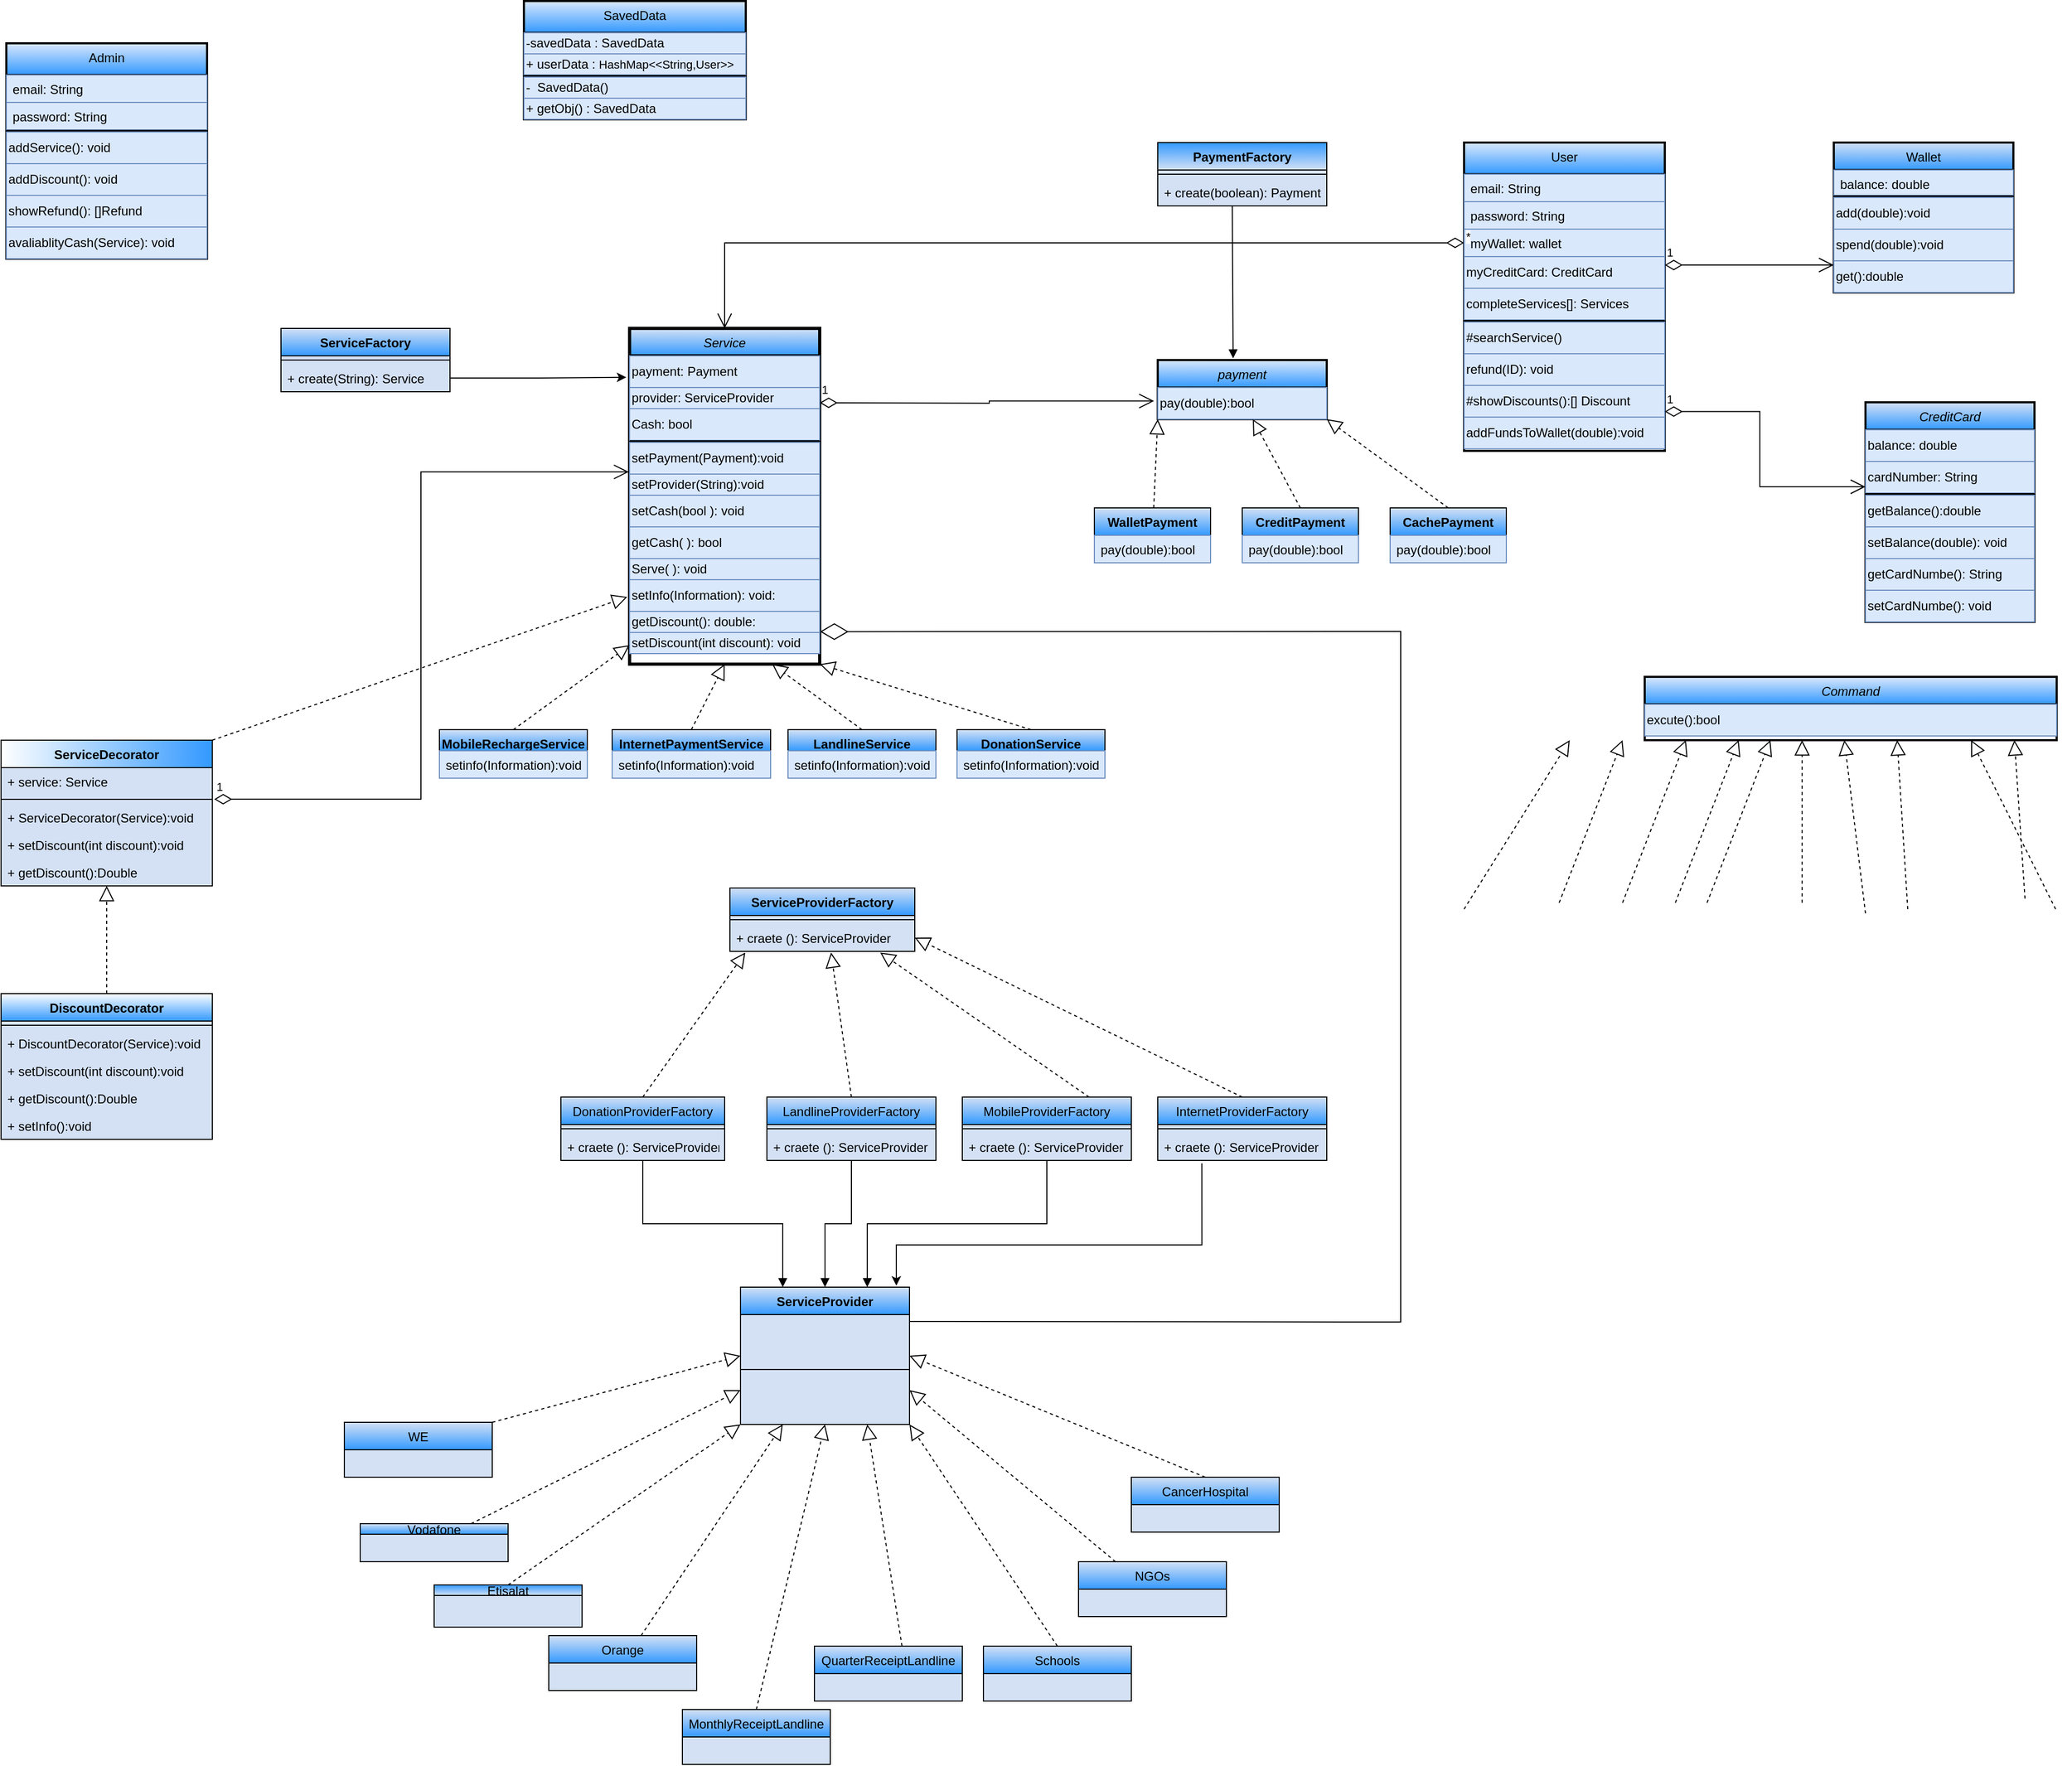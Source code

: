 <mxfile version="13.9.9" type="device"><diagram id="C5RBs43oDa-KdzZeNtuy" name="Page-1"><mxGraphModel dx="5171" dy="4553" grid="1" gridSize="10" guides="1" tooltips="1" connect="1" arrows="1" fold="1" page="1" pageScale="1" pageWidth="827" pageHeight="1169" math="0" shadow="0"><root><mxCell id="WIyWlLk6GJQsqaUBKTNV-0"/><mxCell id="WIyWlLk6GJQsqaUBKTNV-1" parent="WIyWlLk6GJQsqaUBKTNV-0"/><mxCell id="zkfFHV4jXpPFQw0GAbJ--0" value="CreditCard" style="swimlane;fontStyle=2;align=center;verticalAlign=top;childLayout=stackLayout;horizontal=1;startSize=26;horizontalStack=0;resizeParent=1;resizeLast=0;collapsible=1;marginBottom=0;rounded=0;shadow=0;strokeWidth=2;fillColor=#D4E1F5;strokeColor=#000000;gradientColor=#3399FF;" parent="WIyWlLk6GJQsqaUBKTNV-1" vertex="1"><mxGeometry x="1450" y="-10" width="160" height="208" as="geometry"><mxRectangle x="230" y="140" width="160" height="26" as="alternateBounds"/></mxGeometry></mxCell><mxCell id="mwWMlsjXjRJXWBrL6LxH-0" value="balance: double" style="text;html=1;align=left;verticalAlign=middle;resizable=0;points=[];autosize=1;strokeColor=#6c8ebf;fillColor=#dae8fc;" parent="zkfFHV4jXpPFQw0GAbJ--0" vertex="1"><mxGeometry y="26" width="160" height="30" as="geometry"/></mxCell><mxCell id="mwWMlsjXjRJXWBrL6LxH-2" value="cardNumber: String" style="text;html=1;align=left;verticalAlign=middle;resizable=0;points=[];autosize=1;strokeColor=#6c8ebf;fillColor=#dae8fc;" parent="zkfFHV4jXpPFQw0GAbJ--0" vertex="1"><mxGeometry y="56" width="160" height="30" as="geometry"/></mxCell><mxCell id="mwWMlsjXjRJXWBrL6LxH-52" value="" style="line;html=1;strokeWidth=2;align=left;verticalAlign=middle;spacingTop=-1;spacingLeft=3;spacingRight=3;rotatable=0;labelPosition=right;points=[];portConstraint=eastwest;" parent="zkfFHV4jXpPFQw0GAbJ--0" vertex="1"><mxGeometry y="86" width="160" height="2" as="geometry"/></mxCell><mxCell id="mwWMlsjXjRJXWBrL6LxH-3" value="getBalance():double" style="text;html=1;align=left;verticalAlign=middle;resizable=0;points=[];autosize=1;strokeColor=#6c8ebf;fillColor=#dae8fc;" parent="zkfFHV4jXpPFQw0GAbJ--0" vertex="1"><mxGeometry y="88" width="160" height="30" as="geometry"/></mxCell><mxCell id="mwWMlsjXjRJXWBrL6LxH-5" value="setBalance(double): void" style="text;html=1;align=left;verticalAlign=middle;resizable=0;points=[];autosize=1;strokeColor=#6c8ebf;fillColor=#dae8fc;" parent="zkfFHV4jXpPFQw0GAbJ--0" vertex="1"><mxGeometry y="118" width="160" height="30" as="geometry"/></mxCell><mxCell id="mwWMlsjXjRJXWBrL6LxH-6" value="getCardNumbe(): String" style="text;html=1;align=left;verticalAlign=middle;resizable=0;points=[];autosize=1;strokeColor=#6c8ebf;fillColor=#dae8fc;" parent="zkfFHV4jXpPFQw0GAbJ--0" vertex="1"><mxGeometry y="148" width="160" height="30" as="geometry"/></mxCell><mxCell id="mwWMlsjXjRJXWBrL6LxH-7" value="setCardNumbe(): void" style="text;html=1;align=left;verticalAlign=middle;resizable=0;points=[];autosize=1;strokeColor=#6c8ebf;fillColor=#dae8fc;" parent="zkfFHV4jXpPFQw0GAbJ--0" vertex="1"><mxGeometry y="178" width="160" height="30" as="geometry"/></mxCell><mxCell id="zkfFHV4jXpPFQw0GAbJ--17" value="User" style="swimlane;fontStyle=0;align=center;verticalAlign=top;childLayout=stackLayout;horizontal=1;startSize=30;horizontalStack=0;resizeParent=1;resizeLast=0;collapsible=1;marginBottom=0;rounded=0;shadow=0;strokeWidth=2;fillColor=#dae8fc;strokeColor=#000000;gradientColor=#3399FF;" parent="WIyWlLk6GJQsqaUBKTNV-1" vertex="1"><mxGeometry x="1070" y="-256" width="190" height="292" as="geometry"><mxRectangle x="550" y="140" width="160" height="26" as="alternateBounds"/></mxGeometry></mxCell><mxCell id="zkfFHV4jXpPFQw0GAbJ--18" value="email: String" style="text;align=left;verticalAlign=top;spacingLeft=4;spacingRight=4;overflow=hidden;rotatable=0;points=[[0,0.5],[1,0.5]];portConstraint=eastwest;fillColor=#dae8fc;strokeColor=#6c8ebf;" parent="zkfFHV4jXpPFQw0GAbJ--17" vertex="1"><mxGeometry y="30" width="190" height="26" as="geometry"/></mxCell><mxCell id="zkfFHV4jXpPFQw0GAbJ--20" value="password: String" style="text;align=left;verticalAlign=top;spacingLeft=4;spacingRight=4;overflow=hidden;rotatable=0;points=[[0,0.5],[1,0.5]];portConstraint=eastwest;rounded=0;shadow=0;html=0;fillColor=#dae8fc;strokeColor=#6c8ebf;" parent="zkfFHV4jXpPFQw0GAbJ--17" vertex="1"><mxGeometry y="56" width="190" height="26" as="geometry"/></mxCell><mxCell id="zkfFHV4jXpPFQw0GAbJ--19" value="myWallet: wallet&#10;" style="text;align=left;verticalAlign=top;spacingLeft=4;spacingRight=4;overflow=hidden;rotatable=0;points=[[0,0.5],[1,0.5]];portConstraint=eastwest;rounded=0;shadow=0;html=0;fillColor=#dae8fc;strokeColor=#6c8ebf;" parent="zkfFHV4jXpPFQw0GAbJ--17" vertex="1"><mxGeometry y="82" width="190" height="26" as="geometry"/></mxCell><mxCell id="84-6VIBdu4MTvSc-ypw_-46" value="&lt;div style=&quot;&quot;&gt;myCreditCard: CreditCard&lt;/div&gt;" style="text;html=1;align=left;verticalAlign=middle;resizable=0;points=[];autosize=1;strokeColor=#6c8ebf;fillColor=#dae8fc;fontSize=12;" parent="zkfFHV4jXpPFQw0GAbJ--17" vertex="1"><mxGeometry y="108" width="190" height="30" as="geometry"/></mxCell><mxCell id="wg3ZNqUoVr1V4Hji6CS1-9" value="&lt;div style=&quot;&quot;&gt;completeServices[]: Services&lt;br&gt;&lt;/div&gt;" style="text;html=1;align=left;verticalAlign=middle;resizable=0;points=[];autosize=1;strokeColor=#6c8ebf;fillColor=#dae8fc;fontSize=12;strokeWidth=1;" parent="zkfFHV4jXpPFQw0GAbJ--17" vertex="1"><mxGeometry y="138" width="190" height="30" as="geometry"/></mxCell><mxCell id="zkfFHV4jXpPFQw0GAbJ--23" value="" style="line;html=1;strokeWidth=2;align=left;verticalAlign=middle;spacingTop=-1;spacingLeft=3;spacingRight=3;rotatable=0;labelPosition=right;points=[];portConstraint=eastwest;" parent="zkfFHV4jXpPFQw0GAbJ--17" vertex="1"><mxGeometry y="168" width="190" height="2" as="geometry"/></mxCell><mxCell id="wg3ZNqUoVr1V4Hji6CS1-10" value="&lt;div style=&quot;&quot;&gt;#searchService()&lt;/div&gt;" style="text;html=1;align=left;verticalAlign=middle;resizable=0;points=[];autosize=1;strokeColor=#6c8ebf;fillColor=#dae8fc;fontSize=12;" parent="zkfFHV4jXpPFQw0GAbJ--17" vertex="1"><mxGeometry y="170" width="190" height="30" as="geometry"/></mxCell><mxCell id="wg3ZNqUoVr1V4Hji6CS1-11" value="&lt;div style=&quot;&quot;&gt;refund(ID): void&lt;/div&gt;" style="text;html=1;align=left;verticalAlign=middle;resizable=0;points=[];autosize=1;strokeColor=#6c8ebf;fillColor=#dae8fc;fontSize=12;" parent="zkfFHV4jXpPFQw0GAbJ--17" vertex="1"><mxGeometry y="200" width="190" height="30" as="geometry"/></mxCell><mxCell id="wg3ZNqUoVr1V4Hji6CS1-12" value="&lt;div style=&quot;&quot;&gt;#showDiscounts():[] Discount&lt;/div&gt;" style="text;html=1;align=left;verticalAlign=middle;resizable=0;points=[];autosize=1;strokeColor=#6c8ebf;fillColor=#dae8fc;fontSize=12;" parent="zkfFHV4jXpPFQw0GAbJ--17" vertex="1"><mxGeometry y="230" width="190" height="30" as="geometry"/></mxCell><mxCell id="wg3ZNqUoVr1V4Hji6CS1-23" value="&lt;div style=&quot;&quot;&gt;addFundsToWallet(double):void&lt;/div&gt;" style="text;html=1;align=left;verticalAlign=middle;resizable=0;points=[];autosize=1;strokeColor=#6c8ebf;fillColor=#dae8fc;fontSize=12;" parent="zkfFHV4jXpPFQw0GAbJ--17" vertex="1"><mxGeometry y="260" width="190" height="30" as="geometry"/></mxCell><mxCell id="84-6VIBdu4MTvSc-ypw_-15" value="Wallet" style="swimlane;fontStyle=0;align=center;verticalAlign=top;childLayout=stackLayout;horizontal=1;startSize=26;horizontalStack=0;resizeParent=1;resizeLast=0;collapsible=1;marginBottom=0;rounded=0;shadow=0;strokeWidth=2;fillColor=#D4E1F5;gradientColor=#3399FF;strokeColor=#000000;" parent="WIyWlLk6GJQsqaUBKTNV-1" vertex="1"><mxGeometry x="1420" y="-256" width="170" height="142" as="geometry"><mxRectangle x="550" y="140" width="160" height="26" as="alternateBounds"/></mxGeometry></mxCell><mxCell id="84-6VIBdu4MTvSc-ypw_-16" value="balance: double" style="text;align=left;verticalAlign=top;spacingLeft=4;spacingRight=4;overflow=hidden;rotatable=0;points=[[0,0.5],[1,0.5]];portConstraint=eastwest;fillColor=#dae8fc;strokeColor=#6c8ebf;" parent="84-6VIBdu4MTvSc-ypw_-15" vertex="1"><mxGeometry y="26" width="170" height="24" as="geometry"/></mxCell><mxCell id="mwWMlsjXjRJXWBrL6LxH-51" value="" style="line;html=1;strokeWidth=2;align=left;verticalAlign=middle;spacingTop=-1;spacingLeft=3;spacingRight=3;rotatable=0;labelPosition=right;points=[];portConstraint=eastwest;" parent="84-6VIBdu4MTvSc-ypw_-15" vertex="1"><mxGeometry y="50" width="170" height="2" as="geometry"/></mxCell><mxCell id="wg3ZNqUoVr1V4Hji6CS1-0" value="add(double):void" style="text;html=1;align=left;verticalAlign=middle;resizable=0;points=[];autosize=1;strokeColor=#6c8ebf;fillColor=#dae8fc;strokeWidth=1;" parent="84-6VIBdu4MTvSc-ypw_-15" vertex="1"><mxGeometry y="52" width="170" height="30" as="geometry"/></mxCell><mxCell id="wg3ZNqUoVr1V4Hji6CS1-1" value="spend(double):void" style="text;html=1;align=left;verticalAlign=middle;resizable=0;points=[];autosize=1;strokeColor=#6c8ebf;fillColor=#dae8fc;" parent="84-6VIBdu4MTvSc-ypw_-15" vertex="1"><mxGeometry y="82" width="170" height="30" as="geometry"/></mxCell><mxCell id="wg3ZNqUoVr1V4Hji6CS1-2" value="get():double" style="text;html=1;align=left;verticalAlign=middle;resizable=0;points=[];autosize=1;strokeColor=#6c8ebf;fillColor=#dae8fc;" parent="84-6VIBdu4MTvSc-ypw_-15" vertex="1"><mxGeometry y="112" width="170" height="30" as="geometry"/></mxCell><mxCell id="84-6VIBdu4MTvSc-ypw_-31" value="payment" style="swimlane;fontStyle=2;align=center;verticalAlign=top;childLayout=stackLayout;horizontal=1;startSize=26;horizontalStack=0;resizeParent=1;resizeLast=0;collapsible=1;marginBottom=0;rounded=0;shadow=0;strokeWidth=2;fillColor=#dae8fc;strokeColor=#000000;gradientColor=#3399FF;" parent="WIyWlLk6GJQsqaUBKTNV-1" vertex="1"><mxGeometry x="780" y="-50" width="160" height="56" as="geometry"><mxRectangle x="230" y="140" width="160" height="26" as="alternateBounds"/></mxGeometry></mxCell><mxCell id="wg3ZNqUoVr1V4Hji6CS1-24" value="pay(double):bool" style="text;html=1;align=left;verticalAlign=middle;resizable=0;points=[];autosize=1;strokeColor=#6c8ebf;fillColor=#dae8fc;" parent="84-6VIBdu4MTvSc-ypw_-31" vertex="1"><mxGeometry y="26" width="160" height="30" as="geometry"/></mxCell><mxCell id="84-6VIBdu4MTvSc-ypw_-37" value="Service" style="swimlane;fontStyle=2;align=center;verticalAlign=top;childLayout=stackLayout;horizontal=1;startSize=26;horizontalStack=0;resizeParent=1;resizeLast=0;collapsible=1;marginBottom=0;rounded=0;shadow=0;strokeWidth=3;gradientColor=#3399FF;fillColor=#D4E1F5;" parent="WIyWlLk6GJQsqaUBKTNV-1" vertex="1"><mxGeometry x="280" y="-80" width="180" height="318" as="geometry"><mxRectangle x="230" y="140" width="160" height="26" as="alternateBounds"/></mxGeometry></mxCell><mxCell id="84-6VIBdu4MTvSc-ypw_-43" value="&lt;div&gt;&lt;span&gt;payment: Payment&lt;/span&gt;&lt;/div&gt;" style="text;html=1;align=left;verticalAlign=middle;resizable=0;points=[];autosize=1;strokeColor=#6c8ebf;fillColor=#dae8fc;fontSize=12;" parent="84-6VIBdu4MTvSc-ypw_-37" vertex="1"><mxGeometry y="26" width="180" height="30" as="geometry"/></mxCell><mxCell id="gfaYMRK7l2H8h_oGQXu5-2" value="&lt;div&gt;&lt;span&gt;provider: ServiceProvider&lt;/span&gt;&lt;/div&gt;" style="text;html=1;align=left;verticalAlign=middle;resizable=0;points=[];autosize=1;strokeColor=#6c8ebf;fillColor=#dae8fc;fontSize=12;" parent="84-6VIBdu4MTvSc-ypw_-37" vertex="1"><mxGeometry y="56" width="180" height="20" as="geometry"/></mxCell><mxCell id="wg3ZNqUoVr1V4Hji6CS1-69" value="Cash: bool" style="text;html=1;align=left;verticalAlign=middle;resizable=0;points=[];autosize=1;strokeColor=#6c8ebf;fillColor=#dae8fc;fontSize=12;" parent="84-6VIBdu4MTvSc-ypw_-37" vertex="1"><mxGeometry y="76" width="180" height="30" as="geometry"/></mxCell><mxCell id="mwWMlsjXjRJXWBrL6LxH-54" value="" style="line;html=1;strokeWidth=2;align=left;verticalAlign=middle;spacingTop=-1;spacingLeft=3;spacingRight=3;rotatable=0;labelPosition=right;points=[];portConstraint=eastwest;" parent="84-6VIBdu4MTvSc-ypw_-37" vertex="1"><mxGeometry y="106" width="180" height="2" as="geometry"/></mxCell><mxCell id="wg3ZNqUoVr1V4Hji6CS1-70" value="setPayment(Payment):void" style="text;html=1;align=left;verticalAlign=middle;resizable=0;points=[];autosize=1;strokeColor=#6c8ebf;fillColor=#dae8fc;fontSize=12;" parent="84-6VIBdu4MTvSc-ypw_-37" vertex="1"><mxGeometry y="108" width="180" height="30" as="geometry"/></mxCell><mxCell id="gfaYMRK7l2H8h_oGQXu5-1" value="setProvider(String):void" style="text;html=1;align=left;verticalAlign=middle;resizable=0;points=[];autosize=1;strokeColor=#6c8ebf;fillColor=#dae8fc;fontSize=12;" parent="84-6VIBdu4MTvSc-ypw_-37" vertex="1"><mxGeometry y="138" width="180" height="20" as="geometry"/></mxCell><mxCell id="wg3ZNqUoVr1V4Hji6CS1-72" value="setCash(bool ): void&lt;br&gt;" style="text;html=1;align=left;verticalAlign=middle;resizable=0;points=[];autosize=1;strokeColor=#6c8ebf;fillColor=#dae8fc;fontSize=12;" parent="84-6VIBdu4MTvSc-ypw_-37" vertex="1"><mxGeometry y="158" width="180" height="30" as="geometry"/></mxCell><mxCell id="wg3ZNqUoVr1V4Hji6CS1-73" value="getCash( ): bool" style="text;html=1;align=left;verticalAlign=middle;resizable=0;points=[];autosize=1;strokeColor=#6c8ebf;fillColor=#dae8fc;fontSize=12;" parent="84-6VIBdu4MTvSc-ypw_-37" vertex="1"><mxGeometry y="188" width="180" height="30" as="geometry"/></mxCell><mxCell id="wg3ZNqUoVr1V4Hji6CS1-83" value="Serve( ): void&amp;nbsp;" style="text;html=1;align=left;verticalAlign=middle;resizable=0;points=[];autosize=1;strokeColor=#6c8ebf;fillColor=#dae8fc;fontSize=12;" parent="84-6VIBdu4MTvSc-ypw_-37" vertex="1"><mxGeometry y="218" width="180" height="20" as="geometry"/></mxCell><mxCell id="wg3ZNqUoVr1V4Hji6CS1-84" value="setInfo(Information): void:" style="text;html=1;align=left;verticalAlign=middle;resizable=0;points=[];autosize=1;strokeColor=#6c8ebf;fillColor=#dae8fc;fontSize=12;" parent="84-6VIBdu4MTvSc-ypw_-37" vertex="1"><mxGeometry y="238" width="180" height="30" as="geometry"/></mxCell><mxCell id="gfaYMRK7l2H8h_oGQXu5-0" value="getDiscount(): double:" style="text;html=1;align=left;verticalAlign=middle;resizable=0;points=[];autosize=1;strokeColor=#6c8ebf;fillColor=#dae8fc;fontSize=12;" parent="84-6VIBdu4MTvSc-ypw_-37" vertex="1"><mxGeometry y="268" width="180" height="20" as="geometry"/></mxCell><mxCell id="wg3ZNqUoVr1V4Hji6CS1-71" value="setDiscount(int discount): void" style="text;html=1;align=left;verticalAlign=middle;resizable=0;points=[];autosize=1;strokeColor=#6c8ebf;fillColor=#dae8fc;fontSize=12;strokeWidth=1;" parent="84-6VIBdu4MTvSc-ypw_-37" vertex="1"><mxGeometry y="288" width="180" height="20" as="geometry"/></mxCell><mxCell id="wg3ZNqUoVr1V4Hji6CS1-25" value="" style="endArrow=block;dashed=1;endFill=0;endSize=12;html=1;rounded=0;startArrow=none;entryX=0;entryY=1;entryDx=0;entryDy=0;" parent="WIyWlLk6GJQsqaUBKTNV-1" source="wg3ZNqUoVr1V4Hji6CS1-28" target="84-6VIBdu4MTvSc-ypw_-31" edge="1"><mxGeometry width="160" relative="1" as="geometry"><mxPoint x="550" y="800" as="sourcePoint"/><mxPoint x="550" y="710" as="targetPoint"/></mxGeometry></mxCell><mxCell id="wg3ZNqUoVr1V4Hji6CS1-27" value="" style="endArrow=block;dashed=1;endFill=0;endSize=12;html=1;rounded=0;exitX=0.5;exitY=0;exitDx=0;exitDy=0;entryX=1;entryY=1;entryDx=0;entryDy=0;" parent="WIyWlLk6GJQsqaUBKTNV-1" source="wg3ZNqUoVr1V4Hji6CS1-37" target="84-6VIBdu4MTvSc-ypw_-31" edge="1"><mxGeometry width="160" relative="1" as="geometry"><mxPoint x="700" y="800" as="sourcePoint"/><mxPoint x="690" y="700" as="targetPoint"/></mxGeometry></mxCell><mxCell id="wg3ZNqUoVr1V4Hji6CS1-28" value="WalletPayment‏" style="swimlane;fontStyle=1;align=center;verticalAlign=top;childLayout=stackLayout;horizontal=1;startSize=26;horizontalStack=0;resizeParent=1;resizeParentMax=0;resizeLast=0;collapsible=1;marginBottom=0;gradientColor=#3399FF;fillColor=#D4E1F5;" parent="WIyWlLk6GJQsqaUBKTNV-1" vertex="1"><mxGeometry x="720" y="90" width="110" height="52" as="geometry"/></mxCell><mxCell id="wg3ZNqUoVr1V4Hji6CS1-29" value="pay(double):bool" style="text;strokeColor=#6c8ebf;fillColor=#dae8fc;align=left;verticalAlign=top;spacingLeft=4;spacingRight=4;overflow=hidden;rotatable=0;points=[[0,0.5],[1,0.5]];portConstraint=eastwest;" parent="wg3ZNqUoVr1V4Hji6CS1-28" vertex="1"><mxGeometry y="26" width="110" height="26" as="geometry"/></mxCell><mxCell id="wg3ZNqUoVr1V4Hji6CS1-33" value="CreditPayment‏&#10;" style="swimlane;fontStyle=1;align=center;verticalAlign=top;childLayout=stackLayout;horizontal=1;startSize=26;horizontalStack=0;resizeParent=1;resizeParentMax=0;resizeLast=0;collapsible=1;marginBottom=0;gradientColor=#3399FF;fillColor=#D4E1F5;" parent="WIyWlLk6GJQsqaUBKTNV-1" vertex="1"><mxGeometry x="860" y="90" width="110" height="52" as="geometry"/></mxCell><mxCell id="wg3ZNqUoVr1V4Hji6CS1-34" value="pay(double):bool" style="text;strokeColor=#6c8ebf;fillColor=#dae8fc;align=left;verticalAlign=top;spacingLeft=4;spacingRight=4;overflow=hidden;rotatable=0;points=[[0,0.5],[1,0.5]];portConstraint=eastwest;" parent="wg3ZNqUoVr1V4Hji6CS1-33" vertex="1"><mxGeometry y="26" width="110" height="26" as="geometry"/></mxCell><mxCell id="wg3ZNqUoVr1V4Hji6CS1-37" value="CachePayment" style="swimlane;fontStyle=1;align=center;verticalAlign=top;childLayout=stackLayout;horizontal=1;startSize=26;horizontalStack=0;resizeParent=1;resizeParentMax=0;resizeLast=0;collapsible=1;marginBottom=0;fillColor=#D4E1F5;gradientColor=#3399FF;" parent="WIyWlLk6GJQsqaUBKTNV-1" vertex="1"><mxGeometry x="1000" y="90" width="110" height="52" as="geometry"/></mxCell><mxCell id="wg3ZNqUoVr1V4Hji6CS1-38" value="pay(double):bool" style="text;strokeColor=#6c8ebf;fillColor=#dae8fc;align=left;verticalAlign=top;spacingLeft=4;spacingRight=4;overflow=hidden;rotatable=0;points=[[0,0.5],[1,0.5]];portConstraint=eastwest;" parent="wg3ZNqUoVr1V4Hji6CS1-37" vertex="1"><mxGeometry y="26" width="110" height="26" as="geometry"/></mxCell><mxCell id="wg3ZNqUoVr1V4Hji6CS1-43" value="" style="endArrow=block;dashed=1;endFill=0;endSize=12;html=1;rounded=0;exitX=0.5;exitY=0;exitDx=0;exitDy=0;entryX=0.5;entryY=1;entryDx=0;entryDy=0;" parent="WIyWlLk6GJQsqaUBKTNV-1" source="wg3ZNqUoVr1V4Hji6CS1-50" target="84-6VIBdu4MTvSc-ypw_-37" edge="1"><mxGeometry width="160" relative="1" as="geometry"><mxPoint x="340" y="240" as="sourcePoint"/><mxPoint x="350" y="150" as="targetPoint"/></mxGeometry></mxCell><mxCell id="wg3ZNqUoVr1V4Hji6CS1-45" value="" style="endArrow=block;dashed=1;endFill=0;endSize=12;html=1;rounded=0;exitX=0.5;exitY=0;exitDx=0;exitDy=0;entryX=0.75;entryY=1;entryDx=0;entryDy=0;" parent="WIyWlLk6GJQsqaUBKTNV-1" source="wg3ZNqUoVr1V4Hji6CS1-58" target="84-6VIBdu4MTvSc-ypw_-37" edge="1"><mxGeometry width="160" relative="1" as="geometry"><mxPoint x="440" y="240" as="sourcePoint"/><mxPoint x="400" y="150" as="targetPoint"/></mxGeometry></mxCell><mxCell id="wg3ZNqUoVr1V4Hji6CS1-46" value="MobileRechargeService‏&#10;&#10;" style="swimlane;fontStyle=1;align=center;verticalAlign=top;childLayout=stackLayout;horizontal=1;startSize=20;horizontalStack=0;resizeParent=1;resizeParentMax=0;resizeLast=0;collapsible=1;marginBottom=0;gradientColor=#3399FF;fillColor=#D4E1F5;" parent="WIyWlLk6GJQsqaUBKTNV-1" vertex="1"><mxGeometry x="100" y="300" width="140" height="46" as="geometry"><mxRectangle x="110" y="240" width="180" height="40" as="alternateBounds"/></mxGeometry></mxCell><mxCell id="wg3ZNqUoVr1V4Hji6CS1-49" value="setinfo(Information):void" style="text;strokeColor=#6c8ebf;fillColor=#dae8fc;align=left;verticalAlign=top;spacingLeft=4;spacingRight=4;overflow=hidden;rotatable=0;points=[[0,0.5],[1,0.5]];portConstraint=eastwest;" parent="wg3ZNqUoVr1V4Hji6CS1-46" vertex="1"><mxGeometry y="20" width="140" height="26" as="geometry"/></mxCell><mxCell id="wg3ZNqUoVr1V4Hji6CS1-50" value="InternetPaymentService‏" style="swimlane;fontStyle=1;align=center;verticalAlign=top;childLayout=stackLayout;horizontal=1;startSize=20;horizontalStack=0;resizeParent=1;resizeParentMax=0;resizeLast=0;collapsible=1;marginBottom=0;gradientColor=#3399FF;fillColor=#D4E1F5;" parent="WIyWlLk6GJQsqaUBKTNV-1" vertex="1"><mxGeometry x="263.5" y="300" width="150" height="46" as="geometry"><mxRectangle x="260" y="240" width="180" height="30" as="alternateBounds"/></mxGeometry></mxCell><mxCell id="wg3ZNqUoVr1V4Hji6CS1-51" value="setinfo(Information):void" style="text;strokeColor=#6c8ebf;fillColor=#dae8fc;align=left;verticalAlign=top;spacingLeft=4;spacingRight=4;overflow=hidden;rotatable=0;points=[[0,0.5],[1,0.5]];portConstraint=eastwest;" parent="wg3ZNqUoVr1V4Hji6CS1-50" vertex="1"><mxGeometry y="20" width="150" height="26" as="geometry"/></mxCell><mxCell id="wg3ZNqUoVr1V4Hji6CS1-54" value="DonationService" style="swimlane;fontStyle=1;align=center;verticalAlign=top;childLayout=stackLayout;horizontal=1;startSize=20;horizontalStack=0;resizeParent=1;resizeParentMax=0;resizeLast=0;collapsible=1;marginBottom=0;gradientColor=#3399FF;fillColor=#D4E1F5;" parent="WIyWlLk6GJQsqaUBKTNV-1" vertex="1"><mxGeometry x="590" y="300" width="140" height="46" as="geometry"/></mxCell><mxCell id="wg3ZNqUoVr1V4Hji6CS1-57" value="setinfo(Information):void" style="text;strokeColor=#6c8ebf;fillColor=#dae8fc;align=left;verticalAlign=top;spacingLeft=4;spacingRight=4;overflow=hidden;rotatable=0;points=[[0,0.5],[1,0.5]];portConstraint=eastwest;" parent="wg3ZNqUoVr1V4Hji6CS1-54" vertex="1"><mxGeometry y="20" width="140" height="26" as="geometry"/></mxCell><mxCell id="wg3ZNqUoVr1V4Hji6CS1-58" value="LandlineService" style="swimlane;fontStyle=1;align=center;verticalAlign=top;childLayout=stackLayout;horizontal=1;startSize=20;horizontalStack=0;resizeParent=1;resizeParentMax=0;resizeLast=0;collapsible=1;marginBottom=0;fillColor=#D4E1F5;gradientColor=#3399FF;" parent="WIyWlLk6GJQsqaUBKTNV-1" vertex="1"><mxGeometry x="430" y="300" width="140" height="46" as="geometry"/></mxCell><mxCell id="wg3ZNqUoVr1V4Hji6CS1-61" value="setinfo(Information):void" style="text;strokeColor=#6c8ebf;fillColor=#dae8fc;align=left;verticalAlign=top;spacingLeft=4;spacingRight=4;overflow=hidden;rotatable=0;points=[[0,0.5],[1,0.5]];portConstraint=eastwest;" parent="wg3ZNqUoVr1V4Hji6CS1-58" vertex="1"><mxGeometry y="20" width="140" height="26" as="geometry"/></mxCell><mxCell id="wg3ZNqUoVr1V4Hji6CS1-86" value="1" style="endArrow=open;html=1;endSize=12;startArrow=diamondThin;startSize=14;startFill=0;edgeStyle=orthogonalEdgeStyle;align=left;verticalAlign=bottom;rounded=0;entryX=-0.022;entryY=0.427;entryDx=0;entryDy=0;entryPerimeter=0;" parent="WIyWlLk6GJQsqaUBKTNV-1" target="wg3ZNqUoVr1V4Hji6CS1-24" edge="1"><mxGeometry x="-1" y="3" relative="1" as="geometry"><mxPoint x="460" y="-9.56" as="sourcePoint"/><mxPoint x="620" y="-9.56" as="targetPoint"/></mxGeometry></mxCell><mxCell id="wg3ZNqUoVr1V4Hji6CS1-88" value="" style="endArrow=block;dashed=1;endFill=0;endSize=12;html=1;rounded=0;exitX=0.5;exitY=0;exitDx=0;exitDy=0;entryX=0.5;entryY=1;entryDx=0;entryDy=0;" parent="WIyWlLk6GJQsqaUBKTNV-1" source="wg3ZNqUoVr1V4Hji6CS1-46" edge="1"><mxGeometry width="160" relative="1" as="geometry"><mxPoint x="248.5" y="300" as="sourcePoint"/><mxPoint x="280" y="220" as="targetPoint"/></mxGeometry></mxCell><mxCell id="wg3ZNqUoVr1V4Hji6CS1-89" value="" style="endArrow=block;dashed=1;endFill=0;endSize=12;html=1;rounded=0;exitX=0.5;exitY=0;exitDx=0;exitDy=0;entryX=1;entryY=1;entryDx=0;entryDy=0;" parent="WIyWlLk6GJQsqaUBKTNV-1" source="wg3ZNqUoVr1V4Hji6CS1-54" target="84-6VIBdu4MTvSc-ypw_-37" edge="1"><mxGeometry width="160" relative="1" as="geometry"><mxPoint x="650" y="290" as="sourcePoint"/><mxPoint x="450" y="220" as="targetPoint"/></mxGeometry></mxCell><mxCell id="mwWMlsjXjRJXWBrL6LxH-10" value="1" style="endArrow=open;html=1;endSize=12;startArrow=diamondThin;startSize=14;startFill=0;edgeStyle=orthogonalEdgeStyle;align=left;verticalAlign=bottom;rounded=0;" parent="WIyWlLk6GJQsqaUBKTNV-1" edge="1"><mxGeometry x="-1" y="3" relative="1" as="geometry"><mxPoint x="1260" y="-140" as="sourcePoint"/><mxPoint x="1420" y="-140" as="targetPoint"/></mxGeometry></mxCell><mxCell id="mwWMlsjXjRJXWBrL6LxH-11" value="1" style="endArrow=open;html=1;endSize=12;startArrow=diamondThin;startSize=14;startFill=0;edgeStyle=orthogonalEdgeStyle;align=left;verticalAlign=bottom;rounded=0;" parent="WIyWlLk6GJQsqaUBKTNV-1" edge="1"><mxGeometry x="-1" y="3" relative="1" as="geometry"><mxPoint x="1260.0" y="-1.25" as="sourcePoint"/><mxPoint x="1450" y="70" as="targetPoint"/><Array as="points"><mxPoint x="1350" y="-1"/><mxPoint x="1350" y="70"/></Array></mxGeometry></mxCell><mxCell id="mwWMlsjXjRJXWBrL6LxH-12" value="*" style="endArrow=open;html=1;endSize=12;startArrow=diamondThin;startSize=14;startFill=0;edgeStyle=orthogonalEdgeStyle;align=left;verticalAlign=bottom;rounded=0;exitX=0;exitY=0.5;exitDx=0;exitDy=0;entryX=0.5;entryY=0;entryDx=0;entryDy=0;" parent="WIyWlLk6GJQsqaUBKTNV-1" source="zkfFHV4jXpPFQw0GAbJ--19" target="84-6VIBdu4MTvSc-ypw_-37" edge="1"><mxGeometry x="-1" y="3" relative="1" as="geometry"><mxPoint x="630" y="-151.62" as="sourcePoint"/><mxPoint x="790" y="-151.62" as="targetPoint"/></mxGeometry></mxCell><mxCell id="mwWMlsjXjRJXWBrL6LxH-55" value="" style="endArrow=block;dashed=1;endFill=0;endSize=12;html=1;rounded=0;exitX=0.5;exitY=0;exitDx=0;exitDy=0;entryX=1;entryY=1;entryDx=0;entryDy=0;" parent="WIyWlLk6GJQsqaUBKTNV-1" source="wg3ZNqUoVr1V4Hji6CS1-33" edge="1"><mxGeometry width="160" relative="1" as="geometry"><mxPoint x="985" y="90" as="sourcePoint"/><mxPoint x="870.0" y="6" as="targetPoint"/></mxGeometry></mxCell><mxCell id="Ab5O19B13T73OP6sne_8-0" value="Admin" style="swimlane;fontStyle=0;align=center;verticalAlign=top;childLayout=stackLayout;horizontal=1;startSize=30;horizontalStack=0;resizeParent=1;resizeLast=0;collapsible=1;marginBottom=0;rounded=0;shadow=0;strokeWidth=2;fillColor=#dae8fc;strokeColor=#000000;gradientColor=#3399FF;" parent="WIyWlLk6GJQsqaUBKTNV-1" vertex="1"><mxGeometry x="-310" y="-350" width="190" height="204" as="geometry"><mxRectangle x="550" y="140" width="160" height="26" as="alternateBounds"/></mxGeometry></mxCell><mxCell id="Ab5O19B13T73OP6sne_8-1" value="email: String" style="text;align=left;verticalAlign=top;spacingLeft=4;spacingRight=4;overflow=hidden;rotatable=0;points=[[0,0.5],[1,0.5]];portConstraint=eastwest;fillColor=#dae8fc;strokeColor=#6c8ebf;" parent="Ab5O19B13T73OP6sne_8-0" vertex="1"><mxGeometry y="30" width="190" height="26" as="geometry"/></mxCell><mxCell id="Ab5O19B13T73OP6sne_8-2" value="password: String" style="text;align=left;verticalAlign=top;spacingLeft=4;spacingRight=4;overflow=hidden;rotatable=0;points=[[0,0.5],[1,0.5]];portConstraint=eastwest;rounded=0;shadow=0;html=0;fillColor=#dae8fc;strokeColor=#6c8ebf;" parent="Ab5O19B13T73OP6sne_8-0" vertex="1"><mxGeometry y="56" width="190" height="26" as="geometry"/></mxCell><mxCell id="Ab5O19B13T73OP6sne_8-6" value="" style="line;html=1;strokeWidth=2;align=left;verticalAlign=middle;spacingTop=-1;spacingLeft=3;spacingRight=3;rotatable=0;labelPosition=right;points=[];portConstraint=eastwest;" parent="Ab5O19B13T73OP6sne_8-0" vertex="1"><mxGeometry y="82" width="190" height="2" as="geometry"/></mxCell><mxCell id="Ab5O19B13T73OP6sne_8-7" value="&lt;div style=&quot;&quot;&gt;addService(): void&lt;/div&gt;" style="text;html=1;align=left;verticalAlign=middle;resizable=0;points=[];autosize=1;strokeColor=#6c8ebf;fillColor=#dae8fc;fontSize=12;" parent="Ab5O19B13T73OP6sne_8-0" vertex="1"><mxGeometry y="84" width="190" height="30" as="geometry"/></mxCell><mxCell id="Ab5O19B13T73OP6sne_8-9" value="&lt;div style=&quot;&quot;&gt;addDiscount(): void&lt;/div&gt;" style="text;html=1;align=left;verticalAlign=middle;resizable=0;points=[];autosize=1;strokeColor=#6c8ebf;fillColor=#dae8fc;fontSize=12;" parent="Ab5O19B13T73OP6sne_8-0" vertex="1"><mxGeometry y="114" width="190" height="30" as="geometry"/></mxCell><mxCell id="Ab5O19B13T73OP6sne_8-10" value="&lt;div style=&quot;&quot;&gt;showRefund(): []Refund&lt;/div&gt;" style="text;html=1;align=left;verticalAlign=middle;resizable=0;points=[];autosize=1;strokeColor=#6c8ebf;fillColor=#dae8fc;fontSize=12;" parent="Ab5O19B13T73OP6sne_8-0" vertex="1"><mxGeometry y="144" width="190" height="30" as="geometry"/></mxCell><mxCell id="Ab5O19B13T73OP6sne_8-19" value="&lt;div style=&quot;&quot;&gt;avaliablityCash(Service): void&lt;/div&gt;" style="text;html=1;align=left;verticalAlign=middle;resizable=0;points=[];autosize=1;strokeColor=#6c8ebf;fillColor=#dae8fc;fontSize=12;" parent="Ab5O19B13T73OP6sne_8-0" vertex="1"><mxGeometry y="174" width="190" height="30" as="geometry"/></mxCell><mxCell id="Ab5O19B13T73OP6sne_8-20" value="SavedData" style="swimlane;fontStyle=0;align=center;verticalAlign=top;childLayout=stackLayout;horizontal=1;startSize=30;horizontalStack=0;resizeParent=1;resizeLast=0;collapsible=1;marginBottom=0;rounded=0;shadow=0;strokeWidth=2;fillColor=#dae8fc;strokeColor=#000000;gradientColor=#3399FF;" parent="WIyWlLk6GJQsqaUBKTNV-1" vertex="1"><mxGeometry x="180" y="-390" width="210" height="112" as="geometry"><mxRectangle x="550" y="140" width="160" height="26" as="alternateBounds"/></mxGeometry></mxCell><mxCell id="Ab5O19B13T73OP6sne_8-27" value="-savedData : SavedData" style="text;html=1;align=left;verticalAlign=middle;resizable=0;points=[];autosize=1;strokeColor=#6c8ebf;fillColor=#dae8fc;fontSize=12;" parent="Ab5O19B13T73OP6sne_8-20" vertex="1"><mxGeometry y="30" width="210" height="20" as="geometry"/></mxCell><mxCell id="iKpDfN3gOwhl3D1Lts_l-9" value="+ userData : &lt;font style=&quot;font-size: 11px&quot;&gt;HashMap&amp;lt;&amp;lt;String,User&amp;gt;&amp;gt;&lt;br&gt;&lt;/font&gt;" style="text;html=1;align=left;verticalAlign=middle;resizable=0;points=[];autosize=1;strokeColor=#6c8ebf;fillColor=#dae8fc;fontSize=12;" vertex="1" parent="Ab5O19B13T73OP6sne_8-20"><mxGeometry y="50" width="210" height="20" as="geometry"/></mxCell><mxCell id="Ab5O19B13T73OP6sne_8-23" value="" style="line;html=1;strokeWidth=2;align=left;verticalAlign=middle;spacingTop=-1;spacingLeft=3;spacingRight=3;rotatable=0;labelPosition=right;points=[];portConstraint=eastwest;" parent="Ab5O19B13T73OP6sne_8-20" vertex="1"><mxGeometry y="70" width="210" height="2" as="geometry"/></mxCell><mxCell id="iKpDfN3gOwhl3D1Lts_l-0" value="-&amp;nbsp; SavedData()" style="text;html=1;align=left;verticalAlign=middle;resizable=0;points=[];autosize=1;strokeColor=#6c8ebf;fillColor=#dae8fc;fontSize=12;" vertex="1" parent="Ab5O19B13T73OP6sne_8-20"><mxGeometry y="72" width="210" height="20" as="geometry"/></mxCell><mxCell id="iKpDfN3gOwhl3D1Lts_l-1" value="+ getObj() : SavedData" style="text;html=1;align=left;verticalAlign=middle;resizable=0;points=[];autosize=1;strokeColor=#6c8ebf;fillColor=#dae8fc;fontSize=12;" vertex="1" parent="Ab5O19B13T73OP6sne_8-20"><mxGeometry y="92" width="210" height="20" as="geometry"/></mxCell><mxCell id="c_9A0lrRH1VehIBvYqec-21" value="ServiceProvider" style="swimlane;fontStyle=1;align=center;verticalAlign=top;childLayout=stackLayout;horizontal=1;startSize=26;horizontalStack=0;resizeParent=1;resizeParentMax=0;resizeLast=0;collapsible=1;marginBottom=0;fillColor=#3399FF;gradientColor=#D4E1F5;gradientDirection=north;swimlaneFillColor=#D4E1F5;" parent="WIyWlLk6GJQsqaUBKTNV-1" vertex="1"><mxGeometry x="385" y="828" width="160" height="130" as="geometry"/></mxCell><mxCell id="c_9A0lrRH1VehIBvYqec-22" value="" style="line;strokeWidth=1;fillColor=none;align=left;verticalAlign=middle;spacingTop=-1;spacingLeft=3;spacingRight=3;rotatable=0;labelPosition=right;points=[];portConstraint=eastwest;" parent="c_9A0lrRH1VehIBvYqec-21" vertex="1"><mxGeometry y="26" width="160" height="104" as="geometry"/></mxCell><mxCell id="c_9A0lrRH1VehIBvYqec-23" value="MobileProviderFactory" style="swimlane;fontStyle=0;childLayout=stackLayout;horizontal=1;startSize=26;fillColor=#3399FF;horizontalStack=0;resizeParent=1;resizeParentMax=0;resizeLast=0;collapsible=1;marginBottom=0;swimlaneFillColor=#D4E1F5;gradientColor=#D4E1F5;gradientDirection=north;" parent="WIyWlLk6GJQsqaUBKTNV-1" vertex="1"><mxGeometry x="595" y="648" width="160" height="60" as="geometry"/></mxCell><mxCell id="c_9A0lrRH1VehIBvYqec-66" value="" style="line;strokeWidth=1;fillColor=none;align=left;verticalAlign=middle;spacingTop=-1;spacingLeft=3;spacingRight=3;rotatable=0;labelPosition=right;points=[];portConstraint=eastwest;" parent="c_9A0lrRH1VehIBvYqec-23" vertex="1"><mxGeometry y="26" width="160" height="8" as="geometry"/></mxCell><mxCell id="c_9A0lrRH1VehIBvYqec-64" value="+ craete (): ServiceProvider" style="text;strokeColor=none;fillColor=none;align=left;verticalAlign=top;spacingLeft=4;spacingRight=4;overflow=hidden;rotatable=0;points=[[0,0.5],[1,0.5]];portConstraint=eastwest;" parent="c_9A0lrRH1VehIBvYqec-23" vertex="1"><mxGeometry y="34" width="160" height="26" as="geometry"/></mxCell><mxCell id="c_9A0lrRH1VehIBvYqec-24" value="LandlineProviderFactory" style="swimlane;fontStyle=0;childLayout=stackLayout;horizontal=1;startSize=26;fillColor=#3399FF;horizontalStack=0;resizeParent=1;resizeParentMax=0;resizeLast=0;collapsible=1;marginBottom=0;gradientColor=#D4E1F5;swimlaneFillColor=#D4E1F5;gradientDirection=north;" parent="WIyWlLk6GJQsqaUBKTNV-1" vertex="1"><mxGeometry x="410" y="648" width="160" height="60" as="geometry"/></mxCell><mxCell id="c_9A0lrRH1VehIBvYqec-65" value="" style="line;strokeWidth=1;fillColor=none;align=left;verticalAlign=middle;spacingTop=-1;spacingLeft=3;spacingRight=3;rotatable=0;labelPosition=right;points=[];portConstraint=eastwest;" parent="c_9A0lrRH1VehIBvYqec-24" vertex="1"><mxGeometry y="26" width="160" height="8" as="geometry"/></mxCell><mxCell id="c_9A0lrRH1VehIBvYqec-62" value="+ craete (): ServiceProvider" style="text;strokeColor=none;fillColor=none;align=left;verticalAlign=top;spacingLeft=4;spacingRight=4;overflow=hidden;rotatable=0;points=[[0,0.5],[1,0.5]];portConstraint=eastwest;" parent="c_9A0lrRH1VehIBvYqec-24" vertex="1"><mxGeometry y="34" width="160" height="26" as="geometry"/></mxCell><mxCell id="c_9A0lrRH1VehIBvYqec-25" value="DonationProviderFactory" style="swimlane;fontStyle=0;childLayout=stackLayout;horizontal=1;startSize=26;fillColor=#3399FF;horizontalStack=0;resizeParent=1;resizeParentMax=0;resizeLast=0;collapsible=1;marginBottom=0;gradientColor=#D4E1F5;gradientDirection=north;swimlaneFillColor=#D4E1F5;" parent="WIyWlLk6GJQsqaUBKTNV-1" vertex="1"><mxGeometry x="215" y="648" width="155" height="60" as="geometry"/></mxCell><mxCell id="c_9A0lrRH1VehIBvYqec-67" value="" style="line;strokeWidth=1;fillColor=none;align=left;verticalAlign=middle;spacingTop=-1;spacingLeft=3;spacingRight=3;rotatable=0;labelPosition=right;points=[];portConstraint=eastwest;" parent="c_9A0lrRH1VehIBvYqec-25" vertex="1"><mxGeometry y="26" width="155" height="8" as="geometry"/></mxCell><mxCell id="c_9A0lrRH1VehIBvYqec-60" value="+ craete (): ServiceProvider" style="text;strokeColor=none;fillColor=none;align=left;verticalAlign=top;spacingLeft=4;spacingRight=4;overflow=hidden;rotatable=0;points=[[0,0.5],[1,0.5]];portConstraint=eastwest;" parent="c_9A0lrRH1VehIBvYqec-25" vertex="1"><mxGeometry y="34" width="155" height="26" as="geometry"/></mxCell><mxCell id="c_9A0lrRH1VehIBvYqec-26" value="" style="endArrow=block;dashed=1;endFill=0;endSize=12;html=1;rounded=0;exitX=0.75;exitY=0;exitDx=0;exitDy=0;entryX=0.813;entryY=1.042;entryDx=0;entryDy=0;entryPerimeter=0;" parent="WIyWlLk6GJQsqaUBKTNV-1" source="c_9A0lrRH1VehIBvYqec-23" target="c_9A0lrRH1VehIBvYqec-54" edge="1"><mxGeometry width="160" relative="1" as="geometry"><mxPoint x="-475" y="418" as="sourcePoint"/><mxPoint x="500" y="528" as="targetPoint"/></mxGeometry></mxCell><mxCell id="c_9A0lrRH1VehIBvYqec-27" value="" style="endArrow=block;dashed=1;endFill=0;endSize=12;html=1;rounded=0;exitX=0.5;exitY=0;exitDx=0;exitDy=0;entryX=0.547;entryY=1.042;entryDx=0;entryDy=0;entryPerimeter=0;" parent="WIyWlLk6GJQsqaUBKTNV-1" source="c_9A0lrRH1VehIBvYqec-24" target="c_9A0lrRH1VehIBvYqec-54" edge="1"><mxGeometry width="160" relative="1" as="geometry"><mxPoint x="-475" y="418" as="sourcePoint"/><mxPoint x="-295" y="508" as="targetPoint"/></mxGeometry></mxCell><mxCell id="c_9A0lrRH1VehIBvYqec-28" value="" style="endArrow=block;dashed=1;endFill=0;endSize=12;html=1;rounded=0;exitX=0.5;exitY=0;exitDx=0;exitDy=0;entryX=0.083;entryY=1.042;entryDx=0;entryDy=0;entryPerimeter=0;" parent="WIyWlLk6GJQsqaUBKTNV-1" source="c_9A0lrRH1VehIBvYqec-25" target="c_9A0lrRH1VehIBvYqec-54" edge="1"><mxGeometry width="160" relative="1" as="geometry"><mxPoint x="-475" y="418" as="sourcePoint"/><mxPoint x="-225" y="448" as="targetPoint"/></mxGeometry></mxCell><mxCell id="c_9A0lrRH1VehIBvYqec-29" value="Etisalat" style="swimlane;fontStyle=0;childLayout=stackLayout;horizontal=1;startSize=10;fillColor=#3399FF;horizontalStack=0;resizeParent=1;resizeParentMax=0;resizeLast=0;collapsible=1;marginBottom=0;gradientColor=#D4E1F5;swimlaneFillColor=#D4E1F5;" parent="WIyWlLk6GJQsqaUBKTNV-1" vertex="1"><mxGeometry x="95" y="1110" width="140" height="40" as="geometry"/></mxCell><mxCell id="c_9A0lrRH1VehIBvYqec-30" value="Vodafone" style="swimlane;fontStyle=0;childLayout=stackLayout;horizontal=1;startSize=10;fillColor=#3399FF;horizontalStack=0;resizeParent=1;resizeParentMax=0;resizeLast=0;collapsible=1;marginBottom=0;gradientColor=#D4E1F5;gradientDirection=north;swimlaneFillColor=#D4E1F5;" parent="WIyWlLk6GJQsqaUBKTNV-1" vertex="1"><mxGeometry x="25" y="1052" width="140" height="36" as="geometry"/></mxCell><mxCell id="c_9A0lrRH1VehIBvYqec-31" value="Orange" style="swimlane;fontStyle=0;childLayout=stackLayout;horizontal=1;startSize=26;fillColor=#3399FF;horizontalStack=0;resizeParent=1;resizeParentMax=0;resizeLast=0;collapsible=1;marginBottom=0;gradientColor=#D4E1F5;gradientDirection=north;swimlaneFillColor=#D4E1F5;" parent="WIyWlLk6GJQsqaUBKTNV-1" vertex="1"><mxGeometry x="203.5" y="1158" width="140" height="52" as="geometry"/></mxCell><mxCell id="c_9A0lrRH1VehIBvYqec-32" value="NGOs" style="swimlane;fontStyle=0;childLayout=stackLayout;horizontal=1;startSize=26;fillColor=#3399FF;horizontalStack=0;resizeParent=1;resizeParentMax=0;resizeLast=0;collapsible=1;marginBottom=0;gradientColor=#D4E1F5;swimlaneFillColor=#D4E1F5;gradientDirection=north;" parent="WIyWlLk6GJQsqaUBKTNV-1" vertex="1"><mxGeometry x="705" y="1088" width="140" height="52" as="geometry"/></mxCell><mxCell id="c_9A0lrRH1VehIBvYqec-33" value="CancerHospital" style="swimlane;fontStyle=0;childLayout=stackLayout;horizontal=1;startSize=26;fillColor=#3399FF;horizontalStack=0;resizeParent=1;resizeParentMax=0;resizeLast=0;collapsible=1;marginBottom=0;gradientColor=#D4E1F5;swimlaneFillColor=#D4E1F5;gradientDirection=north;" parent="WIyWlLk6GJQsqaUBKTNV-1" vertex="1"><mxGeometry x="755" y="1008" width="140" height="52" as="geometry"/></mxCell><mxCell id="c_9A0lrRH1VehIBvYqec-34" value="Schools" style="swimlane;fontStyle=0;childLayout=stackLayout;horizontal=1;startSize=26;fillColor=#3399FF;horizontalStack=0;resizeParent=1;resizeParentMax=0;resizeLast=0;collapsible=1;marginBottom=0;swimlaneFillColor=#D4E1F5;gradientColor=#D4E1F5;gradientDirection=north;" parent="WIyWlLk6GJQsqaUBKTNV-1" vertex="1"><mxGeometry x="615" y="1168" width="140" height="52" as="geometry"/></mxCell><mxCell id="c_9A0lrRH1VehIBvYqec-35" value="MonthlyReceiptLandline" style="swimlane;fontStyle=0;childLayout=stackLayout;horizontal=1;startSize=26;fillColor=#3399FF;horizontalStack=0;resizeParent=1;resizeParentMax=0;resizeLast=0;collapsible=1;marginBottom=0;gradientColor=#D4E1F5;swimlaneFillColor=#D4E1F5;gradientDirection=north;" parent="WIyWlLk6GJQsqaUBKTNV-1" vertex="1"><mxGeometry x="330" y="1228" width="140" height="52" as="geometry"/></mxCell><mxCell id="c_9A0lrRH1VehIBvYqec-36" value="QuarterReceiptLandline" style="swimlane;fontStyle=0;childLayout=stackLayout;horizontal=1;startSize=26;fillColor=#3399FF;horizontalStack=0;resizeParent=1;resizeParentMax=0;resizeLast=0;collapsible=1;marginBottom=0;gradientColor=#D4E1F5;swimlaneFillColor=#D4E1F5;gradientDirection=north;" parent="WIyWlLk6GJQsqaUBKTNV-1" vertex="1"><mxGeometry x="455" y="1168" width="140" height="52" as="geometry"/></mxCell><mxCell id="c_9A0lrRH1VehIBvYqec-37" value="" style="endArrow=block;dashed=1;endFill=0;endSize=12;html=1;rounded=0;exitX=0.75;exitY=0;exitDx=0;exitDy=0;entryX=0;entryY=0.75;entryDx=0;entryDy=0;" parent="WIyWlLk6GJQsqaUBKTNV-1" source="c_9A0lrRH1VehIBvYqec-30" target="c_9A0lrRH1VehIBvYqec-21" edge="1"><mxGeometry width="160" relative="1" as="geometry"><mxPoint x="-625" y="598" as="sourcePoint"/><mxPoint x="-919.4" y="649.896" as="targetPoint"/></mxGeometry></mxCell><mxCell id="c_9A0lrRH1VehIBvYqec-38" value="" style="endArrow=block;dashed=1;endFill=0;endSize=12;html=1;rounded=0;entryX=0;entryY=1;entryDx=0;entryDy=0;exitX=0.5;exitY=0;exitDx=0;exitDy=0;" parent="WIyWlLk6GJQsqaUBKTNV-1" source="c_9A0lrRH1VehIBvYqec-29" target="c_9A0lrRH1VehIBvYqec-21" edge="1"><mxGeometry width="160" relative="1" as="geometry"><mxPoint x="-1165" y="746.46" as="sourcePoint"/><mxPoint x="-925" y="637" as="targetPoint"/></mxGeometry></mxCell><mxCell id="c_9A0lrRH1VehIBvYqec-39" value="" style="endArrow=block;dashed=1;endFill=0;endSize=12;html=1;rounded=0;entryX=0.25;entryY=1;entryDx=0;entryDy=0;" parent="WIyWlLk6GJQsqaUBKTNV-1" source="c_9A0lrRH1VehIBvYqec-31" target="c_9A0lrRH1VehIBvYqec-21" edge="1"><mxGeometry width="160" relative="1" as="geometry"><mxPoint x="-695" y="598" as="sourcePoint"/><mxPoint x="-845" y="648" as="targetPoint"/></mxGeometry></mxCell><mxCell id="c_9A0lrRH1VehIBvYqec-40" value="" style="endArrow=block;dashed=1;endFill=0;endSize=12;html=1;rounded=0;exitX=0.5;exitY=0;exitDx=0;exitDy=0;entryX=0.5;entryY=1;entryDx=0;entryDy=0;" parent="WIyWlLk6GJQsqaUBKTNV-1" source="c_9A0lrRH1VehIBvYqec-35" target="c_9A0lrRH1VehIBvYqec-21" edge="1"><mxGeometry width="160" relative="1" as="geometry"><mxPoint x="-695" y="598" as="sourcePoint"/><mxPoint x="-699.82" y="650" as="targetPoint"/></mxGeometry></mxCell><mxCell id="c_9A0lrRH1VehIBvYqec-41" value="" style="endArrow=block;dashed=1;endFill=0;endSize=12;html=1;rounded=0;exitX=0.592;exitY=0.001;exitDx=0;exitDy=0;exitPerimeter=0;entryX=0.75;entryY=1;entryDx=0;entryDy=0;" parent="WIyWlLk6GJQsqaUBKTNV-1" source="c_9A0lrRH1VehIBvYqec-36" target="c_9A0lrRH1VehIBvYqec-21" edge="1"><mxGeometry width="160" relative="1" as="geometry"><mxPoint x="-695" y="598" as="sourcePoint"/><mxPoint x="-565" y="637" as="targetPoint"/></mxGeometry></mxCell><mxCell id="c_9A0lrRH1VehIBvYqec-42" value="" style="endArrow=block;dashed=1;endFill=0;endSize=12;html=1;rounded=0;exitX=0.5;exitY=0;exitDx=0;exitDy=0;entryX=1;entryY=1;entryDx=0;entryDy=0;" parent="WIyWlLk6GJQsqaUBKTNV-1" source="c_9A0lrRH1VehIBvYqec-34" target="c_9A0lrRH1VehIBvYqec-21" edge="1"><mxGeometry width="160" relative="1" as="geometry"><mxPoint x="-695" y="598" as="sourcePoint"/><mxPoint x="-515" y="488" as="targetPoint"/></mxGeometry></mxCell><mxCell id="c_9A0lrRH1VehIBvYqec-43" value="" style="endArrow=block;dashed=1;endFill=0;endSize=12;html=1;rounded=0;exitX=0.5;exitY=0;exitDx=0;exitDy=0;entryX=1;entryY=0.5;entryDx=0;entryDy=0;" parent="WIyWlLk6GJQsqaUBKTNV-1" source="c_9A0lrRH1VehIBvYqec-33" target="c_9A0lrRH1VehIBvYqec-21" edge="1"><mxGeometry width="160" relative="1" as="geometry"><mxPoint x="-695" y="598" as="sourcePoint"/><mxPoint x="-285" y="638" as="targetPoint"/></mxGeometry></mxCell><mxCell id="c_9A0lrRH1VehIBvYqec-44" value="" style="endArrow=block;dashed=1;endFill=0;endSize=12;html=1;rounded=0;exitX=0.25;exitY=0;exitDx=0;exitDy=0;entryX=1;entryY=0.75;entryDx=0;entryDy=0;" parent="WIyWlLk6GJQsqaUBKTNV-1" source="c_9A0lrRH1VehIBvYqec-32" target="c_9A0lrRH1VehIBvYqec-21" edge="1"><mxGeometry width="160" relative="1" as="geometry"><mxPoint x="-695" y="598" as="sourcePoint"/><mxPoint x="-455" y="408" as="targetPoint"/></mxGeometry></mxCell><mxCell id="c_9A0lrRH1VehIBvYqec-45" value="WE" style="swimlane;fontStyle=0;childLayout=stackLayout;horizontal=1;startSize=26;fillColor=#3399FF;horizontalStack=0;resizeParent=1;resizeParentMax=0;resizeLast=0;collapsible=1;marginBottom=0;gradientColor=#D4E1F5;gradientDirection=north;swimlaneFillColor=#D4E1F5;" parent="WIyWlLk6GJQsqaUBKTNV-1" vertex="1"><mxGeometry x="10" y="956" width="140" height="52" as="geometry"/></mxCell><mxCell id="c_9A0lrRH1VehIBvYqec-46" value="" style="endArrow=block;dashed=1;endFill=0;endSize=12;html=1;rounded=0;exitX=1;exitY=0;exitDx=0;exitDy=0;entryX=0;entryY=0.5;entryDx=0;entryDy=0;" parent="WIyWlLk6GJQsqaUBKTNV-1" source="c_9A0lrRH1VehIBvYqec-45" target="c_9A0lrRH1VehIBvYqec-21" edge="1"><mxGeometry width="160" relative="1" as="geometry"><mxPoint x="-975" y="688" as="sourcePoint"/><mxPoint x="-925.14" y="625.144" as="targetPoint"/></mxGeometry></mxCell><mxCell id="c_9A0lrRH1VehIBvYqec-51" value="ServiceProviderFactory" style="swimlane;fontStyle=1;align=center;verticalAlign=top;childLayout=stackLayout;horizontal=1;startSize=26;horizontalStack=0;resizeParent=1;resizeParentMax=0;resizeLast=0;collapsible=1;marginBottom=0;gradientColor=#D4E1F5;swimlaneFillColor=#D4E1F5;fillColor=#3399FF;gradientDirection=north;" parent="WIyWlLk6GJQsqaUBKTNV-1" vertex="1"><mxGeometry x="375" y="450" width="175" height="60" as="geometry"/></mxCell><mxCell id="c_9A0lrRH1VehIBvYqec-53" value="" style="line;strokeWidth=1;fillColor=none;align=left;verticalAlign=middle;spacingTop=-1;spacingLeft=3;spacingRight=3;rotatable=0;labelPosition=right;points=[];portConstraint=eastwest;" parent="c_9A0lrRH1VehIBvYqec-51" vertex="1"><mxGeometry y="26" width="175" height="8" as="geometry"/></mxCell><mxCell id="c_9A0lrRH1VehIBvYqec-54" value="+ craete (): ServiceProvider" style="text;strokeColor=none;fillColor=none;align=left;verticalAlign=top;spacingLeft=4;spacingRight=4;overflow=hidden;rotatable=0;points=[[0,0.5],[1,0.5]];portConstraint=eastwest;" parent="c_9A0lrRH1VehIBvYqec-51" vertex="1"><mxGeometry y="34" width="175" height="26" as="geometry"/></mxCell><mxCell id="c_9A0lrRH1VehIBvYqec-56" value="" style="endArrow=block;endFill=1;html=1;edgeStyle=orthogonalEdgeStyle;align=left;verticalAlign=top;rounded=0;entryX=0.25;entryY=0;entryDx=0;entryDy=0;exitX=0.5;exitY=1;exitDx=0;exitDy=0;" parent="WIyWlLk6GJQsqaUBKTNV-1" source="c_9A0lrRH1VehIBvYqec-25" target="c_9A0lrRH1VehIBvYqec-21" edge="1"><mxGeometry x="-1" relative="1" as="geometry"><mxPoint x="125" y="688" as="sourcePoint"/><mxPoint x="285" y="688" as="targetPoint"/></mxGeometry></mxCell><mxCell id="c_9A0lrRH1VehIBvYqec-57" value="" style="endArrow=block;endFill=1;html=1;edgeStyle=orthogonalEdgeStyle;align=left;verticalAlign=top;rounded=0;entryX=0.5;entryY=0;entryDx=0;entryDy=0;exitX=0.5;exitY=1;exitDx=0;exitDy=0;" parent="WIyWlLk6GJQsqaUBKTNV-1" source="c_9A0lrRH1VehIBvYqec-24" target="c_9A0lrRH1VehIBvYqec-21" edge="1"><mxGeometry x="-1" relative="1" as="geometry"><mxPoint x="295" y="715" as="sourcePoint"/><mxPoint x="435" y="836" as="targetPoint"/></mxGeometry></mxCell><mxCell id="c_9A0lrRH1VehIBvYqec-58" value="" style="endArrow=block;endFill=1;html=1;edgeStyle=orthogonalEdgeStyle;align=left;verticalAlign=top;rounded=0;entryX=0.75;entryY=0;entryDx=0;entryDy=0;exitX=0.5;exitY=1;exitDx=0;exitDy=0;" parent="WIyWlLk6GJQsqaUBKTNV-1" source="c_9A0lrRH1VehIBvYqec-23" target="c_9A0lrRH1VehIBvYqec-21" edge="1"><mxGeometry x="-1" relative="1" as="geometry"><mxPoint x="475" y="738.0" as="sourcePoint"/><mxPoint x="475" y="836" as="targetPoint"/></mxGeometry></mxCell><mxCell id="gfaYMRK7l2H8h_oGQXu5-3" value="ServiceFactory" style="swimlane;fontStyle=1;align=center;verticalAlign=top;childLayout=stackLayout;horizontal=1;startSize=26;horizontalStack=0;resizeParent=1;resizeParentMax=0;resizeLast=0;collapsible=1;marginBottom=0;fillColor=#D4E1F5;gradientColor=#3399FF;swimlaneFillColor=#D4E1F5;" parent="WIyWlLk6GJQsqaUBKTNV-1" vertex="1"><mxGeometry x="-50" y="-80" width="160" height="60" as="geometry"/></mxCell><mxCell id="gfaYMRK7l2H8h_oGQXu5-5" value="" style="line;strokeWidth=1;fillColor=none;align=left;verticalAlign=middle;spacingTop=-1;spacingLeft=3;spacingRight=3;rotatable=0;labelPosition=right;points=[];portConstraint=eastwest;" parent="gfaYMRK7l2H8h_oGQXu5-3" vertex="1"><mxGeometry y="26" width="160" height="8" as="geometry"/></mxCell><mxCell id="gfaYMRK7l2H8h_oGQXu5-6" value="+ create(String): Service" style="text;strokeColor=none;fillColor=none;align=left;verticalAlign=top;spacingLeft=4;spacingRight=4;overflow=hidden;rotatable=0;points=[[0,0.5],[1,0.5]];portConstraint=eastwest;" parent="gfaYMRK7l2H8h_oGQXu5-3" vertex="1"><mxGeometry y="34" width="160" height="26" as="geometry"/></mxCell><mxCell id="gfaYMRK7l2H8h_oGQXu5-11" style="edgeStyle=orthogonalEdgeStyle;rounded=0;orthogonalLoop=1;jettySize=auto;html=1;exitX=1;exitY=0.5;exitDx=0;exitDy=0;entryX=-0.017;entryY=0.678;entryDx=0;entryDy=0;entryPerimeter=0;" parent="WIyWlLk6GJQsqaUBKTNV-1" source="gfaYMRK7l2H8h_oGQXu5-6" target="84-6VIBdu4MTvSc-ypw_-43" edge="1"><mxGeometry relative="1" as="geometry"/></mxCell><mxCell id="gfaYMRK7l2H8h_oGQXu5-12" value="ServiceDecorator" style="swimlane;fontStyle=1;align=center;verticalAlign=top;childLayout=stackLayout;horizontal=1;startSize=26;horizontalStack=0;resizeParent=1;resizeParentMax=0;resizeLast=0;collapsible=1;marginBottom=0;fillColor=default;gradientColor=#3399FF;swimlaneFillColor=#D4E1F5;gradientDirection=east;strokeColor=#080808;" parent="WIyWlLk6GJQsqaUBKTNV-1" vertex="1"><mxGeometry x="-315" y="310" width="200" height="138" as="geometry"/></mxCell><mxCell id="gfaYMRK7l2H8h_oGQXu5-13" value="+ service: Service" style="text;strokeColor=none;fillColor=none;align=left;verticalAlign=top;spacingLeft=4;spacingRight=4;overflow=hidden;rotatable=0;points=[[0,0.5],[1,0.5]];portConstraint=eastwest;" parent="gfaYMRK7l2H8h_oGQXu5-12" vertex="1"><mxGeometry y="26" width="200" height="26" as="geometry"/></mxCell><mxCell id="gfaYMRK7l2H8h_oGQXu5-14" value="" style="line;strokeWidth=1;fillColor=none;align=left;verticalAlign=middle;spacingTop=-1;spacingLeft=3;spacingRight=3;rotatable=0;labelPosition=right;points=[];portConstraint=eastwest;" parent="gfaYMRK7l2H8h_oGQXu5-12" vertex="1"><mxGeometry y="52" width="200" height="8" as="geometry"/></mxCell><mxCell id="gfaYMRK7l2H8h_oGQXu5-15" value="+ ServiceDecorator(Service):void " style="text;strokeColor=none;fillColor=none;align=left;verticalAlign=top;spacingLeft=4;spacingRight=4;overflow=hidden;rotatable=0;points=[[0,0.5],[1,0.5]];portConstraint=eastwest;" parent="gfaYMRK7l2H8h_oGQXu5-12" vertex="1"><mxGeometry y="60" width="200" height="26" as="geometry"/></mxCell><mxCell id="gfaYMRK7l2H8h_oGQXu5-16" value="+ setDiscount(int discount):void" style="text;strokeColor=none;fillColor=none;align=left;verticalAlign=top;spacingLeft=4;spacingRight=4;overflow=hidden;rotatable=0;points=[[0,0.5],[1,0.5]];portConstraint=eastwest;" parent="gfaYMRK7l2H8h_oGQXu5-12" vertex="1"><mxGeometry y="86" width="200" height="26" as="geometry"/></mxCell><mxCell id="gfaYMRK7l2H8h_oGQXu5-17" value="+ getDiscount():Double" style="text;strokeColor=none;fillColor=none;align=left;verticalAlign=top;spacingLeft=4;spacingRight=4;overflow=hidden;rotatable=0;points=[[0,0.5],[1,0.5]];portConstraint=eastwest;" parent="gfaYMRK7l2H8h_oGQXu5-12" vertex="1"><mxGeometry y="112" width="200" height="26" as="geometry"/></mxCell><mxCell id="gfaYMRK7l2H8h_oGQXu5-18" value="DiscountDecorator" style="swimlane;fontStyle=1;align=center;verticalAlign=top;childLayout=stackLayout;horizontal=1;startSize=26;horizontalStack=0;resizeParent=1;resizeParentMax=0;resizeLast=0;collapsible=1;marginBottom=0;gradientColor=#3399FF;swimlaneFillColor=#D4E1F5;gradientDirection=south;" parent="WIyWlLk6GJQsqaUBKTNV-1" vertex="1"><mxGeometry x="-315" y="550" width="200" height="138" as="geometry"/></mxCell><mxCell id="gfaYMRK7l2H8h_oGQXu5-20" value="" style="line;strokeWidth=1;fillColor=none;align=left;verticalAlign=middle;spacingTop=-1;spacingLeft=3;spacingRight=3;rotatable=0;labelPosition=right;points=[];portConstraint=eastwest;" parent="gfaYMRK7l2H8h_oGQXu5-18" vertex="1"><mxGeometry y="26" width="200" height="8" as="geometry"/></mxCell><mxCell id="gfaYMRK7l2H8h_oGQXu5-21" value="+ DiscountDecorator(Service):void " style="text;strokeColor=none;fillColor=none;align=left;verticalAlign=top;spacingLeft=4;spacingRight=4;overflow=hidden;rotatable=0;points=[[0,0.5],[1,0.5]];portConstraint=eastwest;" parent="gfaYMRK7l2H8h_oGQXu5-18" vertex="1"><mxGeometry y="34" width="200" height="26" as="geometry"/></mxCell><mxCell id="gfaYMRK7l2H8h_oGQXu5-22" value="+ setDiscount(int discount):void" style="text;strokeColor=none;fillColor=none;align=left;verticalAlign=top;spacingLeft=4;spacingRight=4;overflow=hidden;rotatable=0;points=[[0,0.5],[1,0.5]];portConstraint=eastwest;" parent="gfaYMRK7l2H8h_oGQXu5-18" vertex="1"><mxGeometry y="60" width="200" height="26" as="geometry"/></mxCell><mxCell id="gfaYMRK7l2H8h_oGQXu5-23" value="+ getDiscount():Double" style="text;strokeColor=none;fillColor=none;align=left;verticalAlign=top;spacingLeft=4;spacingRight=4;overflow=hidden;rotatable=0;points=[[0,0.5],[1,0.5]];portConstraint=eastwest;" parent="gfaYMRK7l2H8h_oGQXu5-18" vertex="1"><mxGeometry y="86" width="200" height="26" as="geometry"/></mxCell><mxCell id="gfaYMRK7l2H8h_oGQXu5-24" value="+ setInfo():void" style="text;strokeColor=none;fillColor=none;align=left;verticalAlign=top;spacingLeft=4;spacingRight=4;overflow=hidden;rotatable=0;points=[[0,0.5],[1,0.5]];portConstraint=eastwest;" parent="gfaYMRK7l2H8h_oGQXu5-18" vertex="1"><mxGeometry y="112" width="200" height="26" as="geometry"/></mxCell><mxCell id="gfaYMRK7l2H8h_oGQXu5-25" value="" style="endArrow=block;dashed=1;endFill=0;endSize=12;html=1;rounded=0;exitX=0.5;exitY=0;exitDx=0;exitDy=0;" parent="WIyWlLk6GJQsqaUBKTNV-1" source="gfaYMRK7l2H8h_oGQXu5-18" target="gfaYMRK7l2H8h_oGQXu5-17" edge="1"><mxGeometry width="160" relative="1" as="geometry"><mxPoint x="70" y="80" as="sourcePoint"/><mxPoint x="230" y="80" as="targetPoint"/></mxGeometry></mxCell><mxCell id="gfaYMRK7l2H8h_oGQXu5-26" value="1" style="endArrow=open;html=1;endSize=12;startArrow=diamondThin;startSize=14;startFill=0;edgeStyle=orthogonalEdgeStyle;align=left;verticalAlign=bottom;rounded=0;exitX=1.009;exitY=-0.158;exitDx=0;exitDy=0;exitPerimeter=0;entryX=-0.004;entryY=0.93;entryDx=0;entryDy=0;entryPerimeter=0;" parent="WIyWlLk6GJQsqaUBKTNV-1" source="gfaYMRK7l2H8h_oGQXu5-15" target="wg3ZNqUoVr1V4Hji6CS1-70" edge="1"><mxGeometry x="-1" y="3" relative="1" as="geometry"><mxPoint x="70" y="80" as="sourcePoint"/><mxPoint x="230" y="80" as="targetPoint"/></mxGeometry></mxCell><mxCell id="gfaYMRK7l2H8h_oGQXu5-27" value="" style="endArrow=block;dashed=1;endFill=0;endSize=12;html=1;rounded=0;exitX=1;exitY=0;exitDx=0;exitDy=0;entryX=-0.012;entryY=0.544;entryDx=0;entryDy=0;entryPerimeter=0;" parent="WIyWlLk6GJQsqaUBKTNV-1" source="gfaYMRK7l2H8h_oGQXu5-12" target="wg3ZNqUoVr1V4Hji6CS1-84" edge="1"><mxGeometry width="160" relative="1" as="geometry"><mxPoint x="-20" y="220" as="sourcePoint"/><mxPoint x="140" y="220" as="targetPoint"/></mxGeometry></mxCell><mxCell id="FG7DUpulA7UTtfhacuPo-1" value="Command" style="swimlane;fontStyle=2;align=center;verticalAlign=top;childLayout=stackLayout;horizontal=1;startSize=26;horizontalStack=0;resizeParent=1;resizeLast=0;collapsible=1;marginBottom=0;rounded=0;shadow=0;strokeWidth=2;fillColor=#dae8fc;strokeColor=#000000;gradientColor=#3399FF;" parent="WIyWlLk6GJQsqaUBKTNV-1" vertex="1"><mxGeometry x="1241" y="250" width="390" height="60" as="geometry"><mxRectangle x="230" y="140" width="160" height="26" as="alternateBounds"/></mxGeometry></mxCell><mxCell id="FG7DUpulA7UTtfhacuPo-2" value="excute():bool" style="text;html=1;align=left;verticalAlign=middle;resizable=0;points=[];autosize=1;strokeColor=#6c8ebf;fillColor=#dae8fc;" parent="FG7DUpulA7UTtfhacuPo-1" vertex="1"><mxGeometry y="26" width="390" height="30" as="geometry"/></mxCell><mxCell id="FG7DUpulA7UTtfhacuPo-13" value="" style="endArrow=block;dashed=1;endFill=0;endSize=12;html=1;rounded=0;" parent="FG7DUpulA7UTtfhacuPo-1" edge="1"><mxGeometry width="160" relative="1" as="geometry"><mxPoint x="360" y="210" as="sourcePoint"/><mxPoint x="350" y="60" as="targetPoint"/></mxGeometry></mxCell><mxCell id="FG7DUpulA7UTtfhacuPo-4" value="" style="endArrow=block;dashed=1;endFill=0;endSize=12;html=1;rounded=0;entryX=-0.012;entryY=0.544;entryDx=0;entryDy=0;entryPerimeter=0;" parent="WIyWlLk6GJQsqaUBKTNV-1" edge="1"><mxGeometry width="160" relative="1" as="geometry"><mxPoint x="1160" y="464" as="sourcePoint"/><mxPoint x="1220.0" y="310.0" as="targetPoint"/></mxGeometry></mxCell><mxCell id="FG7DUpulA7UTtfhacuPo-5" value="" style="endArrow=block;dashed=1;endFill=0;endSize=12;html=1;rounded=0;entryX=-0.012;entryY=0.544;entryDx=0;entryDy=0;entryPerimeter=0;" parent="WIyWlLk6GJQsqaUBKTNV-1" edge="1"><mxGeometry width="160" relative="1" as="geometry"><mxPoint x="1220" y="464" as="sourcePoint"/><mxPoint x="1280" y="310" as="targetPoint"/></mxGeometry></mxCell><mxCell id="FG7DUpulA7UTtfhacuPo-6" value="" style="endArrow=block;dashed=1;endFill=0;endSize=12;html=1;rounded=0;entryX=-0.012;entryY=0.544;entryDx=0;entryDy=0;entryPerimeter=0;" parent="WIyWlLk6GJQsqaUBKTNV-1" edge="1"><mxGeometry width="160" relative="1" as="geometry"><mxPoint x="1300" y="464" as="sourcePoint"/><mxPoint x="1360" y="310" as="targetPoint"/></mxGeometry></mxCell><mxCell id="FG7DUpulA7UTtfhacuPo-7" value="" style="endArrow=block;dashed=1;endFill=0;endSize=12;html=1;rounded=0;entryX=-0.012;entryY=0.544;entryDx=0;entryDy=0;entryPerimeter=0;" parent="WIyWlLk6GJQsqaUBKTNV-1" edge="1"><mxGeometry width="160" relative="1" as="geometry"><mxPoint x="1270" y="464" as="sourcePoint"/><mxPoint x="1330" y="310" as="targetPoint"/></mxGeometry></mxCell><mxCell id="FG7DUpulA7UTtfhacuPo-11" value="" style="endArrow=block;dashed=1;endFill=0;endSize=12;html=1;rounded=0;entryX=-0.012;entryY=0.544;entryDx=0;entryDy=0;entryPerimeter=0;" parent="WIyWlLk6GJQsqaUBKTNV-1" edge="1"><mxGeometry width="160" relative="1" as="geometry"><mxPoint x="1390" y="464" as="sourcePoint"/><mxPoint x="1390" y="310" as="targetPoint"/></mxGeometry></mxCell><mxCell id="FG7DUpulA7UTtfhacuPo-12" value="" style="endArrow=block;dashed=1;endFill=0;endSize=12;html=1;rounded=0;entryX=-0.012;entryY=0.544;entryDx=0;entryDy=0;entryPerimeter=0;" parent="WIyWlLk6GJQsqaUBKTNV-1" edge="1"><mxGeometry width="160" relative="1" as="geometry"><mxPoint x="1450" y="474" as="sourcePoint"/><mxPoint x="1430" y="310" as="targetPoint"/></mxGeometry></mxCell><mxCell id="FG7DUpulA7UTtfhacuPo-14" value="" style="endArrow=block;dashed=1;endFill=0;endSize=12;html=1;rounded=0;" parent="WIyWlLk6GJQsqaUBKTNV-1" edge="1"><mxGeometry width="160" relative="1" as="geometry"><mxPoint x="1490" y="470" as="sourcePoint"/><mxPoint x="1480" y="310" as="targetPoint"/></mxGeometry></mxCell><mxCell id="FG7DUpulA7UTtfhacuPo-9" value="" style="endArrow=block;dashed=1;endFill=0;endSize=12;html=1;rounded=0;entryX=-0.012;entryY=0.544;entryDx=0;entryDy=0;entryPerimeter=0;" parent="WIyWlLk6GJQsqaUBKTNV-1" edge="1"><mxGeometry width="160" relative="1" as="geometry"><mxPoint x="1630" y="470" as="sourcePoint"/><mxPoint x="1550" y="310" as="targetPoint"/></mxGeometry></mxCell><mxCell id="FG7DUpulA7UTtfhacuPo-10" value="" style="endArrow=block;dashed=1;endFill=0;endSize=12;html=1;rounded=0;entryX=-0.012;entryY=0.544;entryDx=0;entryDy=0;entryPerimeter=0;" parent="WIyWlLk6GJQsqaUBKTNV-1" edge="1"><mxGeometry width="160" relative="1" as="geometry"><mxPoint x="1070" y="470" as="sourcePoint"/><mxPoint x="1170" y="310" as="targetPoint"/></mxGeometry></mxCell><mxCell id="WbRUqXhEAUWzYoUNeaaT-0" value="InternetProviderFactory" style="swimlane;fontStyle=0;childLayout=stackLayout;horizontal=1;startSize=26;fillColor=#3399FF;horizontalStack=0;resizeParent=1;resizeParentMax=0;resizeLast=0;collapsible=1;marginBottom=0;gradientColor=#D4E1F5;swimlaneFillColor=#D4E1F5;gradientDirection=north;" parent="WIyWlLk6GJQsqaUBKTNV-1" vertex="1"><mxGeometry x="780" y="648" width="160" height="60" as="geometry"/></mxCell><mxCell id="WbRUqXhEAUWzYoUNeaaT-1" value="" style="line;strokeWidth=1;fillColor=none;align=left;verticalAlign=middle;spacingTop=-1;spacingLeft=3;spacingRight=3;rotatable=0;labelPosition=right;points=[];portConstraint=eastwest;" parent="WbRUqXhEAUWzYoUNeaaT-0" vertex="1"><mxGeometry y="26" width="160" height="8" as="geometry"/></mxCell><mxCell id="WbRUqXhEAUWzYoUNeaaT-2" value="+ craete (): ServiceProvider" style="text;strokeColor=none;fillColor=none;align=left;verticalAlign=top;spacingLeft=4;spacingRight=4;overflow=hidden;rotatable=0;points=[[0,0.5],[1,0.5]];portConstraint=eastwest;" parent="WbRUqXhEAUWzYoUNeaaT-0" vertex="1"><mxGeometry y="34" width="160" height="26" as="geometry"/></mxCell><mxCell id="WbRUqXhEAUWzYoUNeaaT-3" value="" style="endArrow=block;dashed=1;endFill=0;endSize=12;html=1;rounded=0;exitX=0.5;exitY=0;exitDx=0;exitDy=0;entryX=1;entryY=0.5;entryDx=0;entryDy=0;" parent="WIyWlLk6GJQsqaUBKTNV-1" source="WbRUqXhEAUWzYoUNeaaT-0" target="c_9A0lrRH1VehIBvYqec-54" edge="1"><mxGeometry width="160" relative="1" as="geometry"><mxPoint x="440" y="638" as="sourcePoint"/><mxPoint x="600" y="638" as="targetPoint"/></mxGeometry></mxCell><mxCell id="WbRUqXhEAUWzYoUNeaaT-4" style="edgeStyle=orthogonalEdgeStyle;rounded=0;orthogonalLoop=1;jettySize=auto;html=1;exitX=0.261;exitY=1.105;exitDx=0;exitDy=0;entryX=0.922;entryY=-0.011;entryDx=0;entryDy=0;entryPerimeter=0;exitPerimeter=0;" parent="WIyWlLk6GJQsqaUBKTNV-1" source="WbRUqXhEAUWzYoUNeaaT-2" target="c_9A0lrRH1VehIBvYqec-21" edge="1"><mxGeometry relative="1" as="geometry"><Array as="points"><mxPoint x="822" y="788"/><mxPoint x="532" y="788"/></Array></mxGeometry></mxCell><mxCell id="WbRUqXhEAUWzYoUNeaaT-5" value="" style="endArrow=diamondThin;endFill=0;endSize=24;html=1;rounded=0;exitX=1;exitY=0.25;exitDx=0;exitDy=0;entryX=1.002;entryY=0.961;entryDx=0;entryDy=0;entryPerimeter=0;" parent="WIyWlLk6GJQsqaUBKTNV-1" source="c_9A0lrRH1VehIBvYqec-21" target="gfaYMRK7l2H8h_oGQXu5-0" edge="1"><mxGeometry width="160" relative="1" as="geometry"><mxPoint x="750" y="430" as="sourcePoint"/><mxPoint x="465" y="200" as="targetPoint"/><Array as="points"><mxPoint x="1010" y="861"/><mxPoint x="1010" y="207"/></Array></mxGeometry></mxCell><mxCell id="WbRUqXhEAUWzYoUNeaaT-6" value="PaymentFactory" style="swimlane;fontStyle=1;align=center;verticalAlign=top;childLayout=stackLayout;horizontal=1;startSize=26;horizontalStack=0;resizeParent=1;resizeParentMax=0;resizeLast=0;collapsible=1;marginBottom=0;gradientColor=#D4E1F5;fillColor=#3399FF;swimlaneFillColor=#D4E1F5;" parent="WIyWlLk6GJQsqaUBKTNV-1" vertex="1"><mxGeometry x="780" y="-256" width="160" height="60" as="geometry"/></mxCell><mxCell id="WbRUqXhEAUWzYoUNeaaT-8" value="" style="line;strokeWidth=1;fillColor=none;align=left;verticalAlign=middle;spacingTop=-1;spacingLeft=3;spacingRight=3;rotatable=0;labelPosition=right;points=[];portConstraint=eastwest;" parent="WbRUqXhEAUWzYoUNeaaT-6" vertex="1"><mxGeometry y="26" width="160" height="8" as="geometry"/></mxCell><mxCell id="WbRUqXhEAUWzYoUNeaaT-9" value="+ create(boolean): Payment" style="text;strokeColor=none;fillColor=none;align=left;verticalAlign=top;spacingLeft=4;spacingRight=4;overflow=hidden;rotatable=0;points=[[0,0.5],[1,0.5]];portConstraint=eastwest;" parent="WbRUqXhEAUWzYoUNeaaT-6" vertex="1"><mxGeometry y="34" width="160" height="26" as="geometry"/></mxCell><mxCell id="WbRUqXhEAUWzYoUNeaaT-10" value="" style="endArrow=block;endFill=1;html=1;edgeStyle=orthogonalEdgeStyle;align=left;verticalAlign=top;rounded=0;exitX=0.441;exitY=1;exitDx=0;exitDy=0;exitPerimeter=0;entryX=0.446;entryY=-0.028;entryDx=0;entryDy=0;entryPerimeter=0;" parent="WIyWlLk6GJQsqaUBKTNV-1" source="WbRUqXhEAUWzYoUNeaaT-9" target="84-6VIBdu4MTvSc-ypw_-31" edge="1"><mxGeometry x="-1" relative="1" as="geometry"><mxPoint x="810" y="-120" as="sourcePoint"/><mxPoint x="970" y="-120" as="targetPoint"/><Array as="points"><mxPoint x="851" y="-194"/><mxPoint x="851" y="-194"/></Array></mxGeometry></mxCell></root></mxGraphModel></diagram></mxfile>